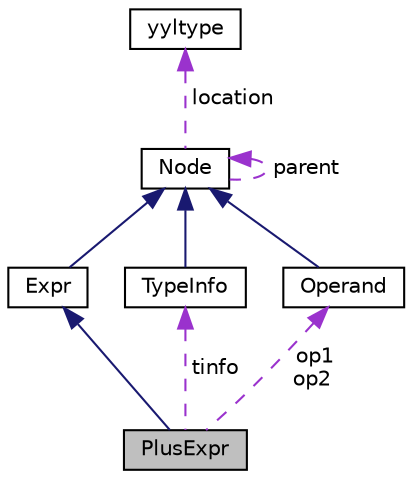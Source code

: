 digraph "PlusExpr"
{
  edge [fontname="Helvetica",fontsize="10",labelfontname="Helvetica",labelfontsize="10"];
  node [fontname="Helvetica",fontsize="10",shape=record];
  Node3 [label="PlusExpr",height=0.2,width=0.4,color="black", fillcolor="grey75", style="filled", fontcolor="black"];
  Node4 -> Node3 [dir="back",color="midnightblue",fontsize="10",style="solid"];
  Node4 [label="Expr",height=0.2,width=0.4,color="black", fillcolor="white", style="filled",URL="$class_expr.html"];
  Node5 -> Node4 [dir="back",color="midnightblue",fontsize="10",style="solid"];
  Node5 [label="Node",height=0.2,width=0.4,color="black", fillcolor="white", style="filled",URL="$class_node.html"];
  Node5 -> Node5 [dir="back",color="darkorchid3",fontsize="10",style="dashed",label=" parent" ];
  Node6 -> Node5 [dir="back",color="darkorchid3",fontsize="10",style="dashed",label=" location" ];
  Node6 [label="yyltype",height=0.2,width=0.4,color="black", fillcolor="white", style="filled",URL="$structyyltype.html"];
  Node7 -> Node3 [dir="back",color="darkorchid3",fontsize="10",style="dashed",label=" tinfo" ];
  Node7 [label="TypeInfo",height=0.2,width=0.4,color="black", fillcolor="white", style="filled",URL="$class_type_info.html"];
  Node5 -> Node7 [dir="back",color="midnightblue",fontsize="10",style="solid"];
  Node8 -> Node3 [dir="back",color="darkorchid3",fontsize="10",style="dashed",label=" op1\nop2" ];
  Node8 [label="Operand",height=0.2,width=0.4,color="black", fillcolor="white", style="filled",URL="$class_operand.html"];
  Node5 -> Node8 [dir="back",color="midnightblue",fontsize="10",style="solid"];
}
